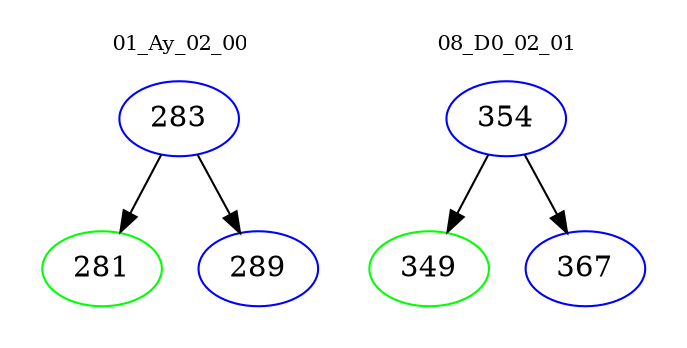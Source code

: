 digraph{
subgraph cluster_0 {
color = white
label = "01_Ay_02_00";
fontsize=10;
T0_283 [label="283", color="blue"]
T0_283 -> T0_281 [color="black"]
T0_281 [label="281", color="green"]
T0_283 -> T0_289 [color="black"]
T0_289 [label="289", color="blue"]
}
subgraph cluster_1 {
color = white
label = "08_D0_02_01";
fontsize=10;
T1_354 [label="354", color="blue"]
T1_354 -> T1_349 [color="black"]
T1_349 [label="349", color="green"]
T1_354 -> T1_367 [color="black"]
T1_367 [label="367", color="blue"]
}
}
